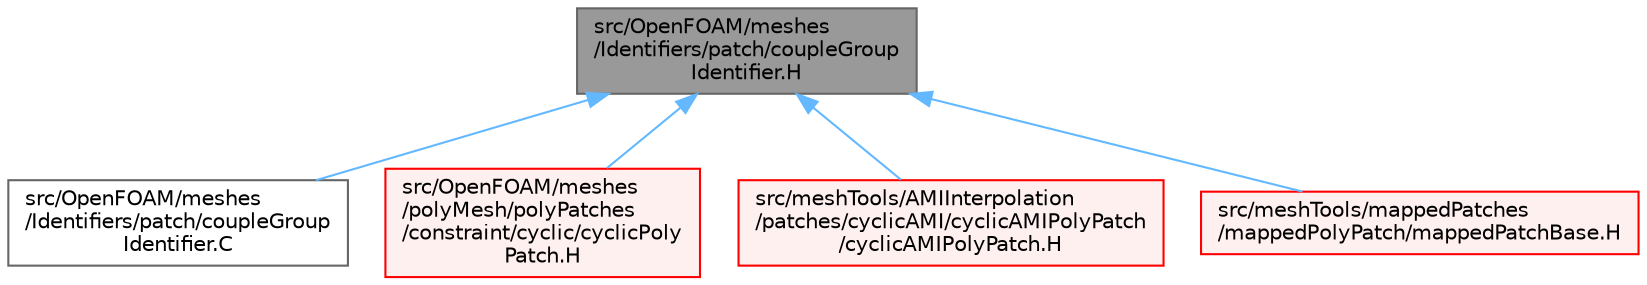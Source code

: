 digraph "src/OpenFOAM/meshes/Identifiers/patch/coupleGroupIdentifier.H"
{
 // LATEX_PDF_SIZE
  bgcolor="transparent";
  edge [fontname=Helvetica,fontsize=10,labelfontname=Helvetica,labelfontsize=10];
  node [fontname=Helvetica,fontsize=10,shape=box,height=0.2,width=0.4];
  Node1 [id="Node000001",label="src/OpenFOAM/meshes\l/Identifiers/patch/coupleGroup\lIdentifier.H",height=0.2,width=0.4,color="gray40", fillcolor="grey60", style="filled", fontcolor="black",tooltip=" "];
  Node1 -> Node2 [id="edge1_Node000001_Node000002",dir="back",color="steelblue1",style="solid",tooltip=" "];
  Node2 [id="Node000002",label="src/OpenFOAM/meshes\l/Identifiers/patch/coupleGroup\lIdentifier.C",height=0.2,width=0.4,color="grey40", fillcolor="white", style="filled",URL="$coupleGroupIdentifier_8C.html",tooltip=" "];
  Node1 -> Node3 [id="edge2_Node000001_Node000003",dir="back",color="steelblue1",style="solid",tooltip=" "];
  Node3 [id="Node000003",label="src/OpenFOAM/meshes\l/polyMesh/polyPatches\l/constraint/cyclic/cyclicPoly\lPatch.H",height=0.2,width=0.4,color="red", fillcolor="#FFF0F0", style="filled",URL="$cyclicPolyPatch_8H.html",tooltip=" "];
  Node1 -> Node118 [id="edge3_Node000001_Node000118",dir="back",color="steelblue1",style="solid",tooltip=" "];
  Node118 [id="Node000118",label="src/meshTools/AMIInterpolation\l/patches/cyclicAMI/cyclicAMIPolyPatch\l/cyclicAMIPolyPatch.H",height=0.2,width=0.4,color="red", fillcolor="#FFF0F0", style="filled",URL="$cyclicAMIPolyPatch_8H.html",tooltip=" "];
  Node1 -> Node180 [id="edge4_Node000001_Node000180",dir="back",color="steelblue1",style="solid",tooltip=" "];
  Node180 [id="Node000180",label="src/meshTools/mappedPatches\l/mappedPolyPatch/mappedPatchBase.H",height=0.2,width=0.4,color="red", fillcolor="#FFF0F0", style="filled",URL="$mappedPatchBase_8H.html",tooltip=" "];
}
